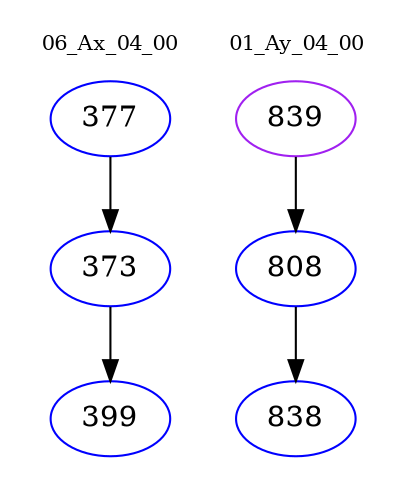 digraph{
subgraph cluster_0 {
color = white
label = "06_Ax_04_00";
fontsize=10;
T0_377 [label="377", color="blue"]
T0_377 -> T0_373 [color="black"]
T0_373 [label="373", color="blue"]
T0_373 -> T0_399 [color="black"]
T0_399 [label="399", color="blue"]
}
subgraph cluster_1 {
color = white
label = "01_Ay_04_00";
fontsize=10;
T1_839 [label="839", color="purple"]
T1_839 -> T1_808 [color="black"]
T1_808 [label="808", color="blue"]
T1_808 -> T1_838 [color="black"]
T1_838 [label="838", color="blue"]
}
}
